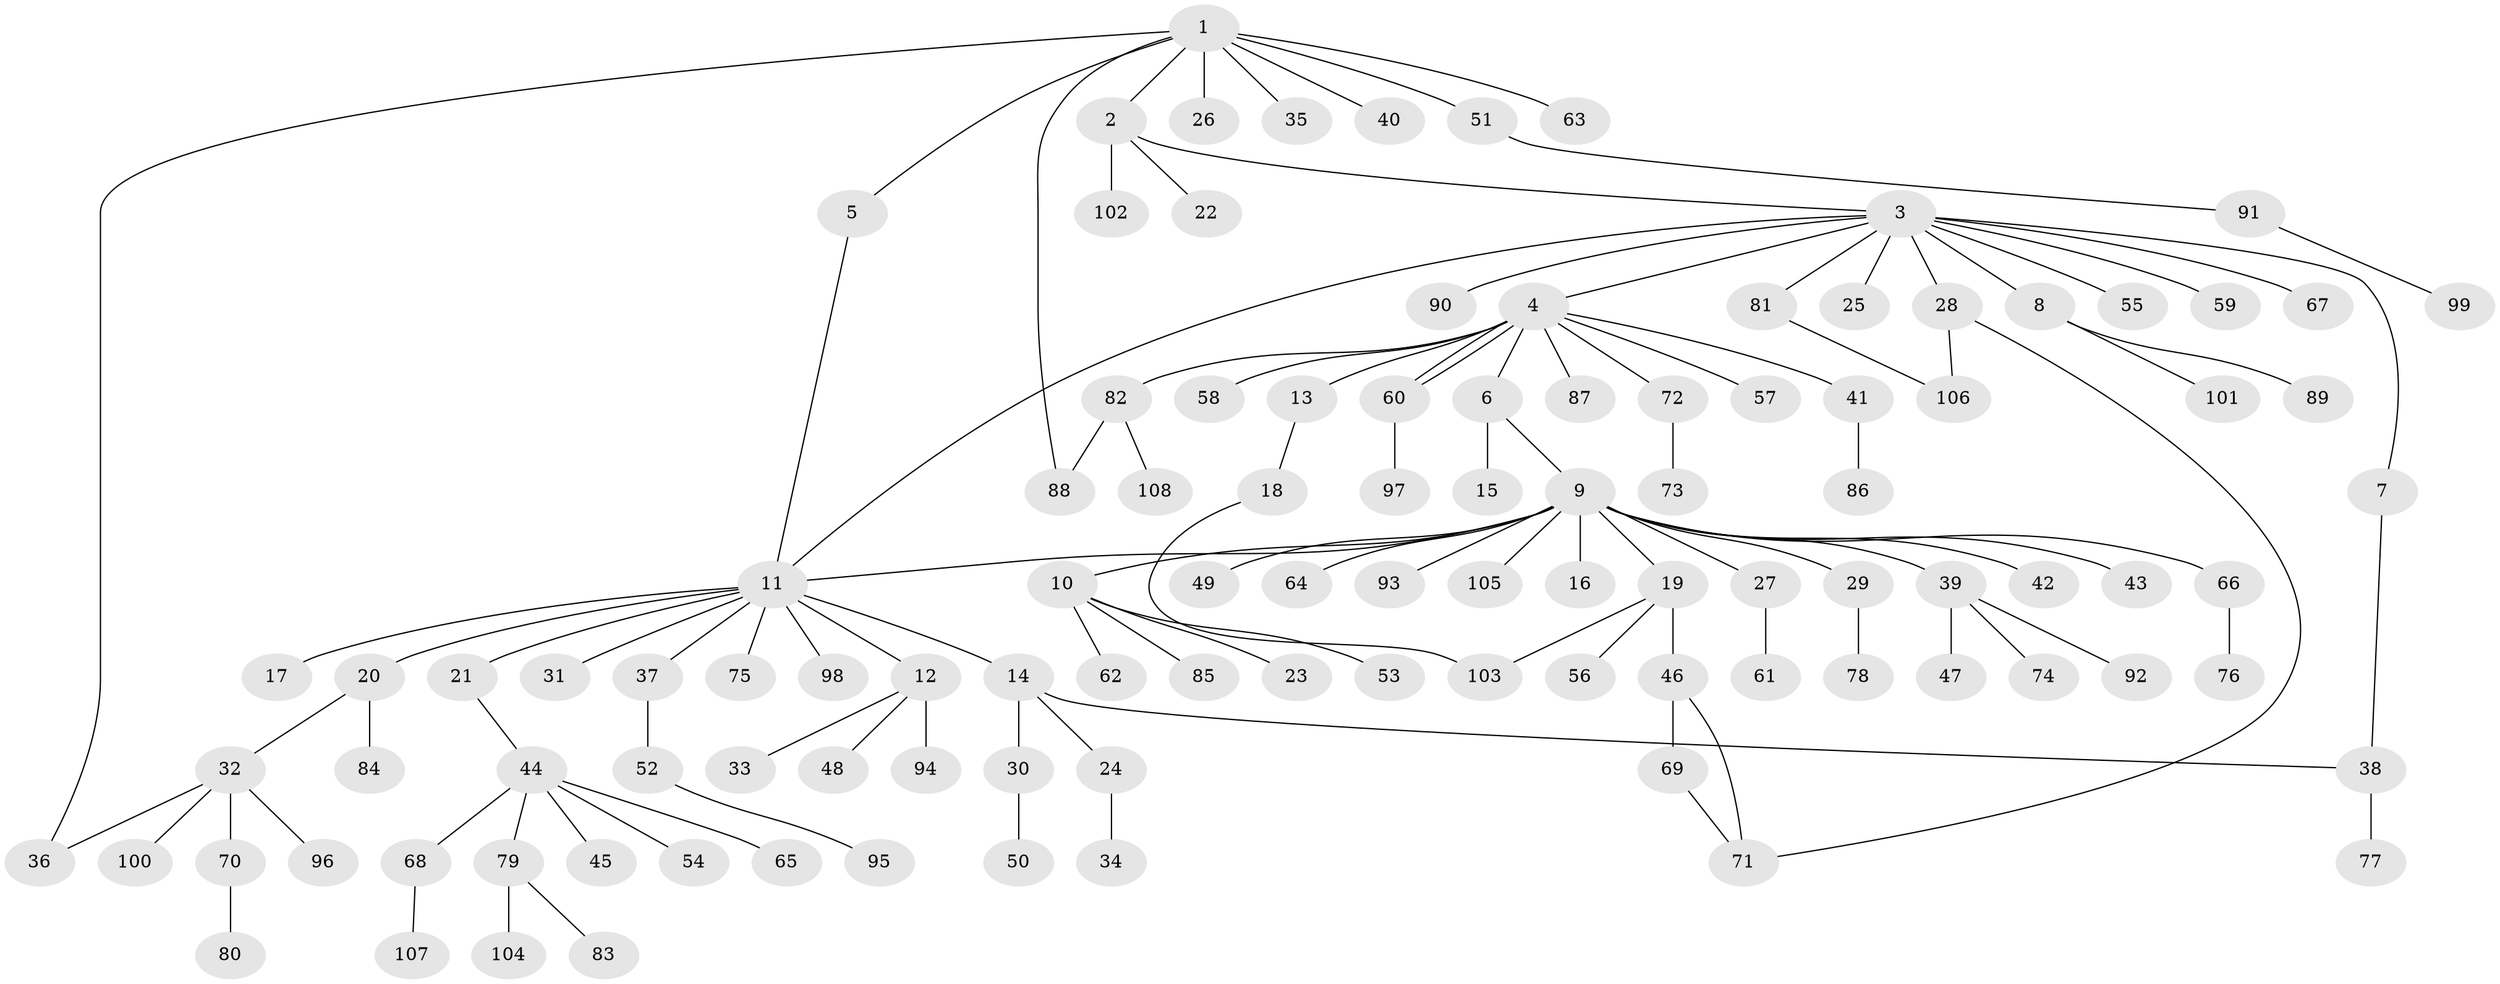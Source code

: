 // coarse degree distribution, {8: 0.018518518518518517, 11: 0.037037037037037035, 10: 0.018518518518518517, 3: 0.07407407407407407, 2: 0.16666666666666666, 15: 0.018518518518518517, 1: 0.6481481481481481, 4: 0.018518518518518517}
// Generated by graph-tools (version 1.1) at 2025/18/03/04/25 18:18:27]
// undirected, 108 vertices, 117 edges
graph export_dot {
graph [start="1"]
  node [color=gray90,style=filled];
  1;
  2;
  3;
  4;
  5;
  6;
  7;
  8;
  9;
  10;
  11;
  12;
  13;
  14;
  15;
  16;
  17;
  18;
  19;
  20;
  21;
  22;
  23;
  24;
  25;
  26;
  27;
  28;
  29;
  30;
  31;
  32;
  33;
  34;
  35;
  36;
  37;
  38;
  39;
  40;
  41;
  42;
  43;
  44;
  45;
  46;
  47;
  48;
  49;
  50;
  51;
  52;
  53;
  54;
  55;
  56;
  57;
  58;
  59;
  60;
  61;
  62;
  63;
  64;
  65;
  66;
  67;
  68;
  69;
  70;
  71;
  72;
  73;
  74;
  75;
  76;
  77;
  78;
  79;
  80;
  81;
  82;
  83;
  84;
  85;
  86;
  87;
  88;
  89;
  90;
  91;
  92;
  93;
  94;
  95;
  96;
  97;
  98;
  99;
  100;
  101;
  102;
  103;
  104;
  105;
  106;
  107;
  108;
  1 -- 2;
  1 -- 5;
  1 -- 26;
  1 -- 35;
  1 -- 36;
  1 -- 40;
  1 -- 51;
  1 -- 63;
  1 -- 88;
  2 -- 3;
  2 -- 22;
  2 -- 102;
  3 -- 4;
  3 -- 7;
  3 -- 8;
  3 -- 11;
  3 -- 25;
  3 -- 28;
  3 -- 55;
  3 -- 59;
  3 -- 67;
  3 -- 81;
  3 -- 90;
  4 -- 6;
  4 -- 13;
  4 -- 41;
  4 -- 57;
  4 -- 58;
  4 -- 60;
  4 -- 60;
  4 -- 72;
  4 -- 82;
  4 -- 87;
  5 -- 11;
  6 -- 9;
  6 -- 15;
  7 -- 38;
  8 -- 89;
  8 -- 101;
  9 -- 10;
  9 -- 11;
  9 -- 16;
  9 -- 19;
  9 -- 27;
  9 -- 29;
  9 -- 39;
  9 -- 42;
  9 -- 43;
  9 -- 49;
  9 -- 64;
  9 -- 66;
  9 -- 93;
  9 -- 105;
  10 -- 23;
  10 -- 53;
  10 -- 62;
  10 -- 85;
  11 -- 12;
  11 -- 14;
  11 -- 17;
  11 -- 20;
  11 -- 21;
  11 -- 31;
  11 -- 37;
  11 -- 75;
  11 -- 98;
  12 -- 33;
  12 -- 48;
  12 -- 94;
  13 -- 18;
  14 -- 24;
  14 -- 30;
  14 -- 38;
  18 -- 103;
  19 -- 46;
  19 -- 56;
  19 -- 103;
  20 -- 32;
  20 -- 84;
  21 -- 44;
  24 -- 34;
  27 -- 61;
  28 -- 71;
  28 -- 106;
  29 -- 78;
  30 -- 50;
  32 -- 36;
  32 -- 70;
  32 -- 96;
  32 -- 100;
  37 -- 52;
  38 -- 77;
  39 -- 47;
  39 -- 74;
  39 -- 92;
  41 -- 86;
  44 -- 45;
  44 -- 54;
  44 -- 65;
  44 -- 68;
  44 -- 79;
  46 -- 69;
  46 -- 71;
  51 -- 91;
  52 -- 95;
  60 -- 97;
  66 -- 76;
  68 -- 107;
  69 -- 71;
  70 -- 80;
  72 -- 73;
  79 -- 83;
  79 -- 104;
  81 -- 106;
  82 -- 88;
  82 -- 108;
  91 -- 99;
}
